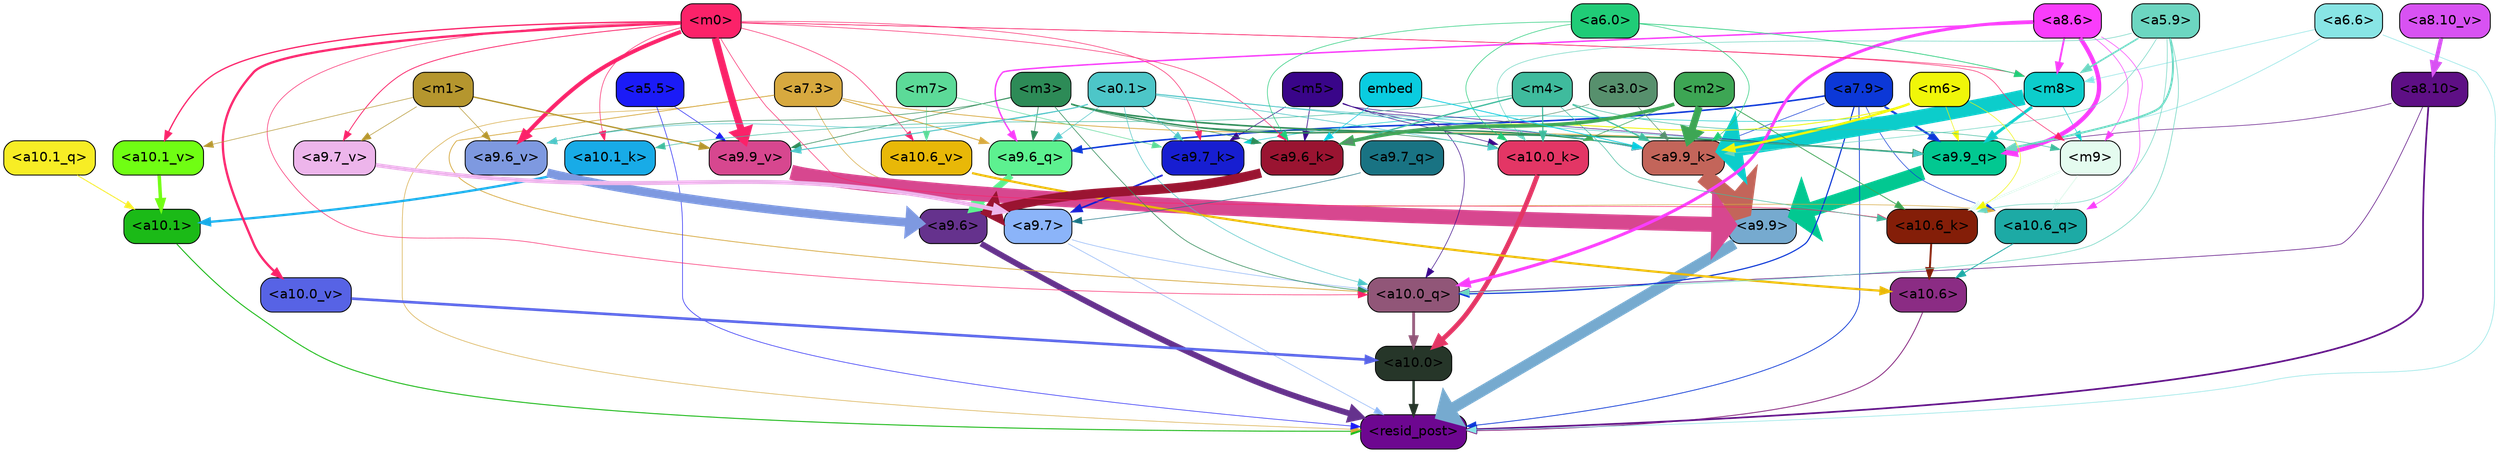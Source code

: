 strict digraph "" {
	graph [bgcolor=transparent,
		layout=dot,
		overlap=false,
		splines=true
	];
	"<a10.6>"	[color=black,
		fillcolor="#8b2c84",
		fontname=Helvetica,
		shape=box,
		style="filled, rounded"];
	"<resid_post>"	[color=black,
		fillcolor="#6d0790",
		fontname=Helvetica,
		shape=box,
		style="filled, rounded"];
	"<a10.6>" -> "<resid_post>"	[color="#8b2c84",
		penwidth=0.9498605728149414];
	"<a10.1>"	[color=black,
		fillcolor="#1bba17",
		fontname=Helvetica,
		shape=box,
		style="filled, rounded"];
	"<a10.1>" -> "<resid_post>"	[color="#1bba17",
		penwidth=1.0084514617919922];
	"<a10.0>"	[color=black,
		fillcolor="#263629",
		fontname=Helvetica,
		shape=box,
		style="filled, rounded"];
	"<a10.0>" -> "<resid_post>"	[color="#263629",
		penwidth=2.5814952850341797];
	"<a9.9>"	[color=black,
		fillcolor="#76aacf",
		fontname=Helvetica,
		shape=box,
		style="filled, rounded"];
	"<a9.9>" -> "<resid_post>"	[color="#76aacf",
		penwidth=11.610888481140137];
	"<a9.7>"	[color=black,
		fillcolor="#8bb4f9",
		fontname=Helvetica,
		shape=box,
		style="filled, rounded"];
	"<a9.7>" -> "<resid_post>"	[color="#8bb4f9",
		penwidth=0.6];
	"<a10.0_q>"	[color=black,
		fillcolor="#915678",
		fontname=Helvetica,
		shape=box,
		style="filled, rounded"];
	"<a9.7>" -> "<a10.0_q>"	[color="#8bb4f9",
		penwidth=0.6];
	"<a9.6>"	[color=black,
		fillcolor="#65328d",
		fontname=Helvetica,
		shape=box,
		style="filled, rounded"];
	"<a9.6>" -> "<resid_post>"	[color="#65328d",
		penwidth=6.121421813964844];
	"<a8.10>"	[color=black,
		fillcolor="#5e0f85",
		fontname=Helvetica,
		shape=box,
		style="filled, rounded"];
	"<a8.10>" -> "<resid_post>"	[color="#5e0f85",
		penwidth=1.7841739654541016];
	"<a8.10>" -> "<a10.0_q>"	[color="#5e0f85",
		penwidth=0.6612663269042969];
	"<a9.9_q>"	[color=black,
		fillcolor="#02c891",
		fontname=Helvetica,
		shape=box,
		style="filled, rounded"];
	"<a8.10>" -> "<a9.9_q>"	[color="#5e0f85",
		penwidth=0.6];
	"<a7.9>"	[color=black,
		fillcolor="#0c38d7",
		fontname=Helvetica,
		shape=box,
		style="filled, rounded"];
	"<a7.9>" -> "<resid_post>"	[color="#0c38d7",
		penwidth=0.8109169006347656];
	"<a10.6_q>"	[color=black,
		fillcolor="#1daaa5",
		fontname=Helvetica,
		shape=box,
		style="filled, rounded"];
	"<a7.9>" -> "<a10.6_q>"	[color="#0c38d7",
		penwidth=0.6];
	"<a7.9>" -> "<a10.0_q>"	[color="#0c38d7",
		penwidth=1.19378662109375];
	"<a7.9>" -> "<a9.9_q>"	[color="#0c38d7",
		penwidth=2.1764984130859375];
	"<a9.6_q>"	[color=black,
		fillcolor="#5df190",
		fontname=Helvetica,
		shape=box,
		style="filled, rounded"];
	"<a7.9>" -> "<a9.6_q>"	[color="#0c38d7",
		penwidth=1.6184196472167969];
	"<a9.9_k>"	[color=black,
		fillcolor="#c3655a",
		fontname=Helvetica,
		shape=box,
		style="filled, rounded"];
	"<a7.9>" -> "<a9.9_k>"	[color="#0c38d7",
		penwidth=0.6];
	"<a7.3>"	[color=black,
		fillcolor="#d7a93f",
		fontname=Helvetica,
		shape=box,
		style="filled, rounded"];
	"<a7.3>" -> "<resid_post>"	[color="#d7a93f",
		penwidth=0.6];
	"<a7.3>" -> "<a10.6_q>"	[color="#d7a93f",
		penwidth=0.6];
	"<a7.3>" -> "<a10.0_q>"	[color="#d7a93f",
		penwidth=0.8208656311035156];
	"<a7.3>" -> "<a9.9_q>"	[color="#d7a93f",
		penwidth=0.8119163513183594];
	"<a7.3>" -> "<a9.6_q>"	[color="#d7a93f",
		penwidth=0.9649925231933594];
	"<a6.6>"	[color=black,
		fillcolor="#88e5e5",
		fontname=Helvetica,
		shape=box,
		style="filled, rounded"];
	"<a6.6>" -> "<resid_post>"	[color="#88e5e5",
		penwidth=0.6];
	"<m8>"	[color=black,
		fillcolor="#0ccdcb",
		fontname=Helvetica,
		shape=box,
		style="filled, rounded"];
	"<a6.6>" -> "<m8>"	[color="#88e5e5",
		penwidth=0.6];
	"<a6.6>" -> "<a9.9_q>"	[color="#88e5e5",
		penwidth=0.6];
	"<a5.5>"	[color=black,
		fillcolor="#1b1bf7",
		fontname=Helvetica,
		shape=box,
		style="filled, rounded"];
	"<a5.5>" -> "<resid_post>"	[color="#1b1bf7",
		penwidth=0.6];
	"<a9.9_v>"	[color=black,
		fillcolor="#d7478f",
		fontname=Helvetica,
		shape=box,
		style="filled, rounded"];
	"<a5.5>" -> "<a9.9_v>"	[color="#1b1bf7",
		penwidth=0.6];
	"<a10.6_q>" -> "<a10.6>"	[color="#1daaa5",
		penwidth=0.9244728088378906];
	"<a10.1_q>"	[color=black,
		fillcolor="#f7ed25",
		fontname=Helvetica,
		shape=box,
		style="filled, rounded"];
	"<a10.1_q>" -> "<a10.1>"	[color="#f7ed25",
		penwidth=0.9268798828125];
	"<a10.0_q>" -> "<a10.0>"	[color="#915678",
		penwidth=2.905670166015625];
	"<a10.6_k>"	[color=black,
		fillcolor="#841e08",
		fontname=Helvetica,
		shape=box,
		style="filled, rounded"];
	"<a10.6_k>" -> "<a10.6>"	[color="#841e08",
		penwidth=2.0319366455078125];
	"<a10.1_k>"	[color=black,
		fillcolor="#18abe7",
		fontname=Helvetica,
		shape=box,
		style="filled, rounded"];
	"<a10.1_k>" -> "<a10.1>"	[color="#18abe7",
		penwidth=2.4037628173828125];
	"<a10.0_k>"	[color=black,
		fillcolor="#e33665",
		fontname=Helvetica,
		shape=box,
		style="filled, rounded"];
	"<a10.0_k>" -> "<a10.0>"	[color="#e33665",
		penwidth=4.9319305419921875];
	"<a10.6_v>"	[color=black,
		fillcolor="#e8b808",
		fontname=Helvetica,
		shape=box,
		style="filled, rounded"];
	"<a10.6_v>" -> "<a10.6>"	[color="#e8b808",
		penwidth=2.290935516357422];
	"<a10.1_v>"	[color=black,
		fillcolor="#70fe13",
		fontname=Helvetica,
		shape=box,
		style="filled, rounded"];
	"<a10.1_v>" -> "<a10.1>"	[color="#70fe13",
		penwidth=3.6398468017578125];
	"<a10.0_v>"	[color=black,
		fillcolor="#5763e5",
		fontname=Helvetica,
		shape=box,
		style="filled, rounded"];
	"<a10.0_v>" -> "<a10.0>"	[color="#5763e5",
		penwidth=2.7666168212890625];
	"<m9>"	[color=black,
		fillcolor="#e4fbef",
		fontname=Helvetica,
		shape=box,
		style="filled, rounded"];
	"<m9>" -> "<a10.6_q>"	[color="#e4fbef",
		penwidth=1.0384025573730469];
	"<m9>" -> "<a10.6_k>"	[color="#e4fbef",
		penwidth=2.371124267578125];
	"<a8.6>"	[color=black,
		fillcolor="#f93dfb",
		fontname=Helvetica,
		shape=box,
		style="filled, rounded"];
	"<a8.6>" -> "<a10.6_q>"	[color="#f93dfb",
		penwidth=0.6];
	"<a8.6>" -> "<a10.0_q>"	[color="#f93dfb",
		penwidth=3.1841888427734375];
	"<a8.6>" -> "<m9>"	[color="#f93dfb",
		penwidth=0.6];
	"<a8.6>" -> "<m8>"	[color="#f93dfb",
		penwidth=1.972564697265625];
	"<a8.6>" -> "<a9.9_q>"	[color="#f93dfb",
		penwidth=4.482503890991211];
	"<a8.6>" -> "<a9.6_q>"	[color="#f93dfb",
		penwidth=1.515838623046875];
	"<m5>"	[color=black,
		fillcolor="#390589",
		fontname=Helvetica,
		shape=box,
		style="filled, rounded"];
	"<m5>" -> "<a10.0_q>"	[color="#390589",
		penwidth=0.6];
	"<m5>" -> "<a10.0_k>"	[color="#390589",
		penwidth=0.6];
	"<m5>" -> "<a9.9_q>"	[color="#390589",
		penwidth=0.6];
	"<m5>" -> "<a9.9_k>"	[color="#390589",
		penwidth=0.6];
	"<a9.7_k>"	[color=black,
		fillcolor="#171ed1",
		fontname=Helvetica,
		shape=box,
		style="filled, rounded"];
	"<m5>" -> "<a9.7_k>"	[color="#390589",
		penwidth=0.6];
	"<a9.6_k>"	[color=black,
		fillcolor="#9a1431",
		fontname=Helvetica,
		shape=box,
		style="filled, rounded"];
	"<m5>" -> "<a9.6_k>"	[color="#390589",
		penwidth=0.7197036743164062];
	"<a5.9>"	[color=black,
		fillcolor="#6cd6c1",
		fontname=Helvetica,
		shape=box,
		style="filled, rounded"];
	"<a5.9>" -> "<a10.0_q>"	[color="#6cd6c1",
		penwidth=0.6463394165039062];
	"<a5.9>" -> "<a10.6_k>"	[color="#6cd6c1",
		penwidth=0.6];
	"<a5.9>" -> "<a10.0_k>"	[color="#6cd6c1",
		penwidth=0.6];
	"<a5.9>" -> "<m8>"	[color="#6cd6c1",
		penwidth=1.6550712585449219];
	"<a5.9>" -> "<a9.9_q>"	[color="#6cd6c1",
		penwidth=2.019031524658203];
	"<a5.9>" -> "<a9.9_k>"	[color="#6cd6c1",
		penwidth=0.6];
	"<m3>"	[color=black,
		fillcolor="#2d8b57",
		fontname=Helvetica,
		shape=box,
		style="filled, rounded"];
	"<m3>" -> "<a10.0_q>"	[color="#2d8b57",
		penwidth=0.6597442626953125];
	"<m3>" -> "<a10.0_k>"	[color="#2d8b57",
		penwidth=0.6506614685058594];
	"<m3>" -> "<a9.9_q>"	[color="#2d8b57",
		penwidth=1.6276321411132812];
	"<m3>" -> "<a9.6_q>"	[color="#2d8b57",
		penwidth=0.6724472045898438];
	"<m3>" -> "<a9.9_k>"	[color="#2d8b57",
		penwidth=1.4574642181396484];
	"<m3>" -> "<a9.6_k>"	[color="#2d8b57",
		penwidth=0.6];
	"<m3>" -> "<a9.9_v>"	[color="#2d8b57",
		penwidth=0.6589469909667969];
	"<a9.6_v>"	[color=black,
		fillcolor="#7e99e0",
		fontname=Helvetica,
		shape=box,
		style="filled, rounded"];
	"<m3>" -> "<a9.6_v>"	[color="#2d8b57",
		penwidth=0.6];
	"<m0>"	[color=black,
		fillcolor="#fb2269",
		fontname=Helvetica,
		shape=box,
		style="filled, rounded"];
	"<m0>" -> "<a10.0_q>"	[color="#fb2269",
		penwidth=0.6];
	"<m0>" -> "<a10.6_k>"	[color="#fb2269",
		penwidth=0.6];
	"<m0>" -> "<a10.1_k>"	[color="#fb2269",
		penwidth=0.6];
	"<m0>" -> "<a10.6_v>"	[color="#fb2269",
		penwidth=0.6];
	"<m0>" -> "<a10.1_v>"	[color="#fb2269",
		penwidth=1.3360328674316406];
	"<m0>" -> "<a10.0_v>"	[color="#fb2269",
		penwidth=2.4083595275878906];
	"<m0>" -> "<m9>"	[color="#fb2269",
		penwidth=0.6];
	"<m0>" -> "<m8>"	[color="#fb2269",
		penwidth=0.6];
	"<m0>" -> "<a9.7_k>"	[color="#fb2269",
		penwidth=0.6];
	"<m0>" -> "<a9.6_k>"	[color="#fb2269",
		penwidth=0.6];
	"<m0>" -> "<a9.9_v>"	[color="#fb2269",
		penwidth=7.537467956542969];
	"<a9.7_v>"	[color=black,
		fillcolor="#edb5eb",
		fontname=Helvetica,
		shape=box,
		style="filled, rounded"];
	"<m0>" -> "<a9.7_v>"	[color="#fb2269",
		penwidth=0.8575286865234375];
	"<m0>" -> "<a9.6_v>"	[color="#fb2269",
		penwidth=4.1688385009765625];
	"<a0.1>"	[color=black,
		fillcolor="#4dc6c8",
		fontname=Helvetica,
		shape=box,
		style="filled, rounded"];
	"<a0.1>" -> "<a10.0_q>"	[color="#4dc6c8",
		penwidth=0.6];
	"<a0.1>" -> "<a10.0_k>"	[color="#4dc6c8",
		penwidth=0.6768684387207031];
	"<a0.1>" -> "<a9.9_q>"	[color="#4dc6c8",
		penwidth=0.6];
	"<a0.1>" -> "<a9.6_q>"	[color="#4dc6c8",
		penwidth=0.6];
	"<a0.1>" -> "<a9.9_k>"	[color="#4dc6c8",
		penwidth=0.81341552734375];
	"<a0.1>" -> "<a9.7_k>"	[color="#4dc6c8",
		penwidth=0.6];
	"<a0.1>" -> "<a9.9_v>"	[color="#4dc6c8",
		penwidth=1.062591552734375];
	"<a0.1>" -> "<a9.6_v>"	[color="#4dc6c8",
		penwidth=0.6];
	"<m6>"	[color=black,
		fillcolor="#f0f609",
		fontname=Helvetica,
		shape=box,
		style="filled, rounded"];
	"<m6>" -> "<a10.6_k>"	[color="#f0f609",
		penwidth=0.6];
	"<m6>" -> "<a9.9_q>"	[color="#f0f609",
		penwidth=0.6];
	"<m6>" -> "<a9.9_k>"	[color="#f0f609",
		penwidth=2.533975601196289];
	"<m6>" -> "<a9.6_k>"	[color="#f0f609",
		penwidth=0.9471282958984375];
	"<m4>"	[color=black,
		fillcolor="#3fbb9d",
		fontname=Helvetica,
		shape=box,
		style="filled, rounded"];
	"<m4>" -> "<a10.6_k>"	[color="#3fbb9d",
		penwidth=0.6];
	"<m4>" -> "<a10.1_k>"	[color="#3fbb9d",
		penwidth=0.6];
	"<m4>" -> "<a10.0_k>"	[color="#3fbb9d",
		penwidth=1.230804443359375];
	"<m4>" -> "<m9>"	[color="#3fbb9d",
		penwidth=0.6];
	"<m4>" -> "<a9.9_k>"	[color="#3fbb9d",
		penwidth=1.3186264038085938];
	"<m4>" -> "<a9.6_k>"	[color="#3fbb9d",
		penwidth=1.3722038269042969];
	"<m2>"	[color=black,
		fillcolor="#3da654",
		fontname=Helvetica,
		shape=box,
		style="filled, rounded"];
	"<m2>" -> "<a10.6_k>"	[color="#3da654",
		penwidth=0.8380241394042969];
	"<m2>" -> "<a10.0_k>"	[color="#3da654",
		penwidth=0.6622200012207031];
	"<m2>" -> "<a9.9_k>"	[color="#3da654",
		penwidth=7.476325988769531];
	"<m2>" -> "<a9.6_k>"	[color="#3da654",
		penwidth=3.761505126953125];
	"<a6.0>"	[color=black,
		fillcolor="#20cc77",
		fontname=Helvetica,
		shape=box,
		style="filled, rounded"];
	"<a6.0>" -> "<a10.0_k>"	[color="#20cc77",
		penwidth=0.6];
	"<a6.0>" -> "<m8>"	[color="#20cc77",
		penwidth=0.7418403625488281];
	"<a6.0>" -> "<a9.9_k>"	[color="#20cc77",
		penwidth=0.6];
	"<a6.0>" -> "<a9.6_k>"	[color="#20cc77",
		penwidth=0.6];
	"<m7>"	[color=black,
		fillcolor="#5cda98",
		fontname=Helvetica,
		shape=box,
		style="filled, rounded"];
	"<m7>" -> "<a10.6_v>"	[color="#5cda98",
		penwidth=0.6];
	"<m7>" -> "<a9.7_k>"	[color="#5cda98",
		penwidth=0.6];
	"<m1>"	[color=black,
		fillcolor="#b5962e",
		fontname=Helvetica,
		shape=box,
		style="filled, rounded"];
	"<m1>" -> "<a10.1_v>"	[color="#b5962e",
		penwidth=0.6];
	"<m1>" -> "<a9.9_v>"	[color="#b5962e",
		penwidth=1.4082679748535156];
	"<m1>" -> "<a9.7_v>"	[color="#b5962e",
		penwidth=0.6];
	"<m1>" -> "<a9.6_v>"	[color="#b5962e",
		penwidth=0.6];
	"<m8>" -> "<m9>"	[color="#0ccdcb",
		penwidth=0.6];
	"<m8>" -> "<a9.9_q>"	[color="#0ccdcb",
		penwidth=3.073810577392578];
	"<m8>" -> "<a9.9_k>"	[color="#0ccdcb",
		penwidth=16.255420684814453];
	"<m8>" -> "<a9.7_k>"	[color="#0ccdcb",
		penwidth=0.6];
	"<a9.9_q>" -> "<a9.9>"	[color="#02c891",
		penwidth=15.310546875];
	"<a9.7_q>"	[color=black,
		fillcolor="#197383",
		fontname=Helvetica,
		shape=box,
		style="filled, rounded"];
	"<a9.7_q>" -> "<a9.7>"	[color="#197383",
		penwidth=0.6];
	"<a9.6_q>" -> "<a9.6>"	[color="#5df190",
		penwidth=6.823722839355469];
	"<a9.9_k>" -> "<a9.9>"	[color="#c3655a",
		penwidth=17.953022003173828];
	"<a9.7_k>" -> "<a9.7>"	[color="#171ed1",
		penwidth=1.85101318359375];
	"<a9.6_k>" -> "<a9.6>"	[color="#9a1431",
		penwidth=9.787818908691406];
	"<a9.9_v>" -> "<a9.9>"	[color="#d7478f",
		penwidth=15.728643417358398];
	"<a9.7_v>" -> "<a9.7>"	[color="#edb5eb",
		penwidth=4.305488586425781];
	"<a9.6_v>" -> "<a9.6>"	[color="#7e99e0",
		penwidth=9.212547302246094];
	"<a3.0>"	[color=black,
		fillcolor="#57906d",
		fontname=Helvetica,
		shape=box,
		style="filled, rounded"];
	"<a3.0>" -> "<a9.9_k>"	[color="#57906d",
		penwidth=0.6];
	"<a3.0>" -> "<a9.6_k>"	[color="#57906d",
		penwidth=0.6];
	embed	[color=black,
		fillcolor="#0acce0",
		fontname=Helvetica,
		shape=box,
		style="filled, rounded"];
	embed -> "<a9.9_k>"	[color="#0acce0",
		penwidth=0.8602714538574219];
	embed -> "<a9.6_k>"	[color="#0acce0",
		penwidth=0.6];
	"<a8.10_v>"	[color=black,
		fillcolor="#d852f2",
		fontname=Helvetica,
		shape=box,
		style="filled, rounded"];
	"<a8.10_v>" -> "<a8.10>"	[color="#d852f2",
		penwidth=4.248416900634766];
}
